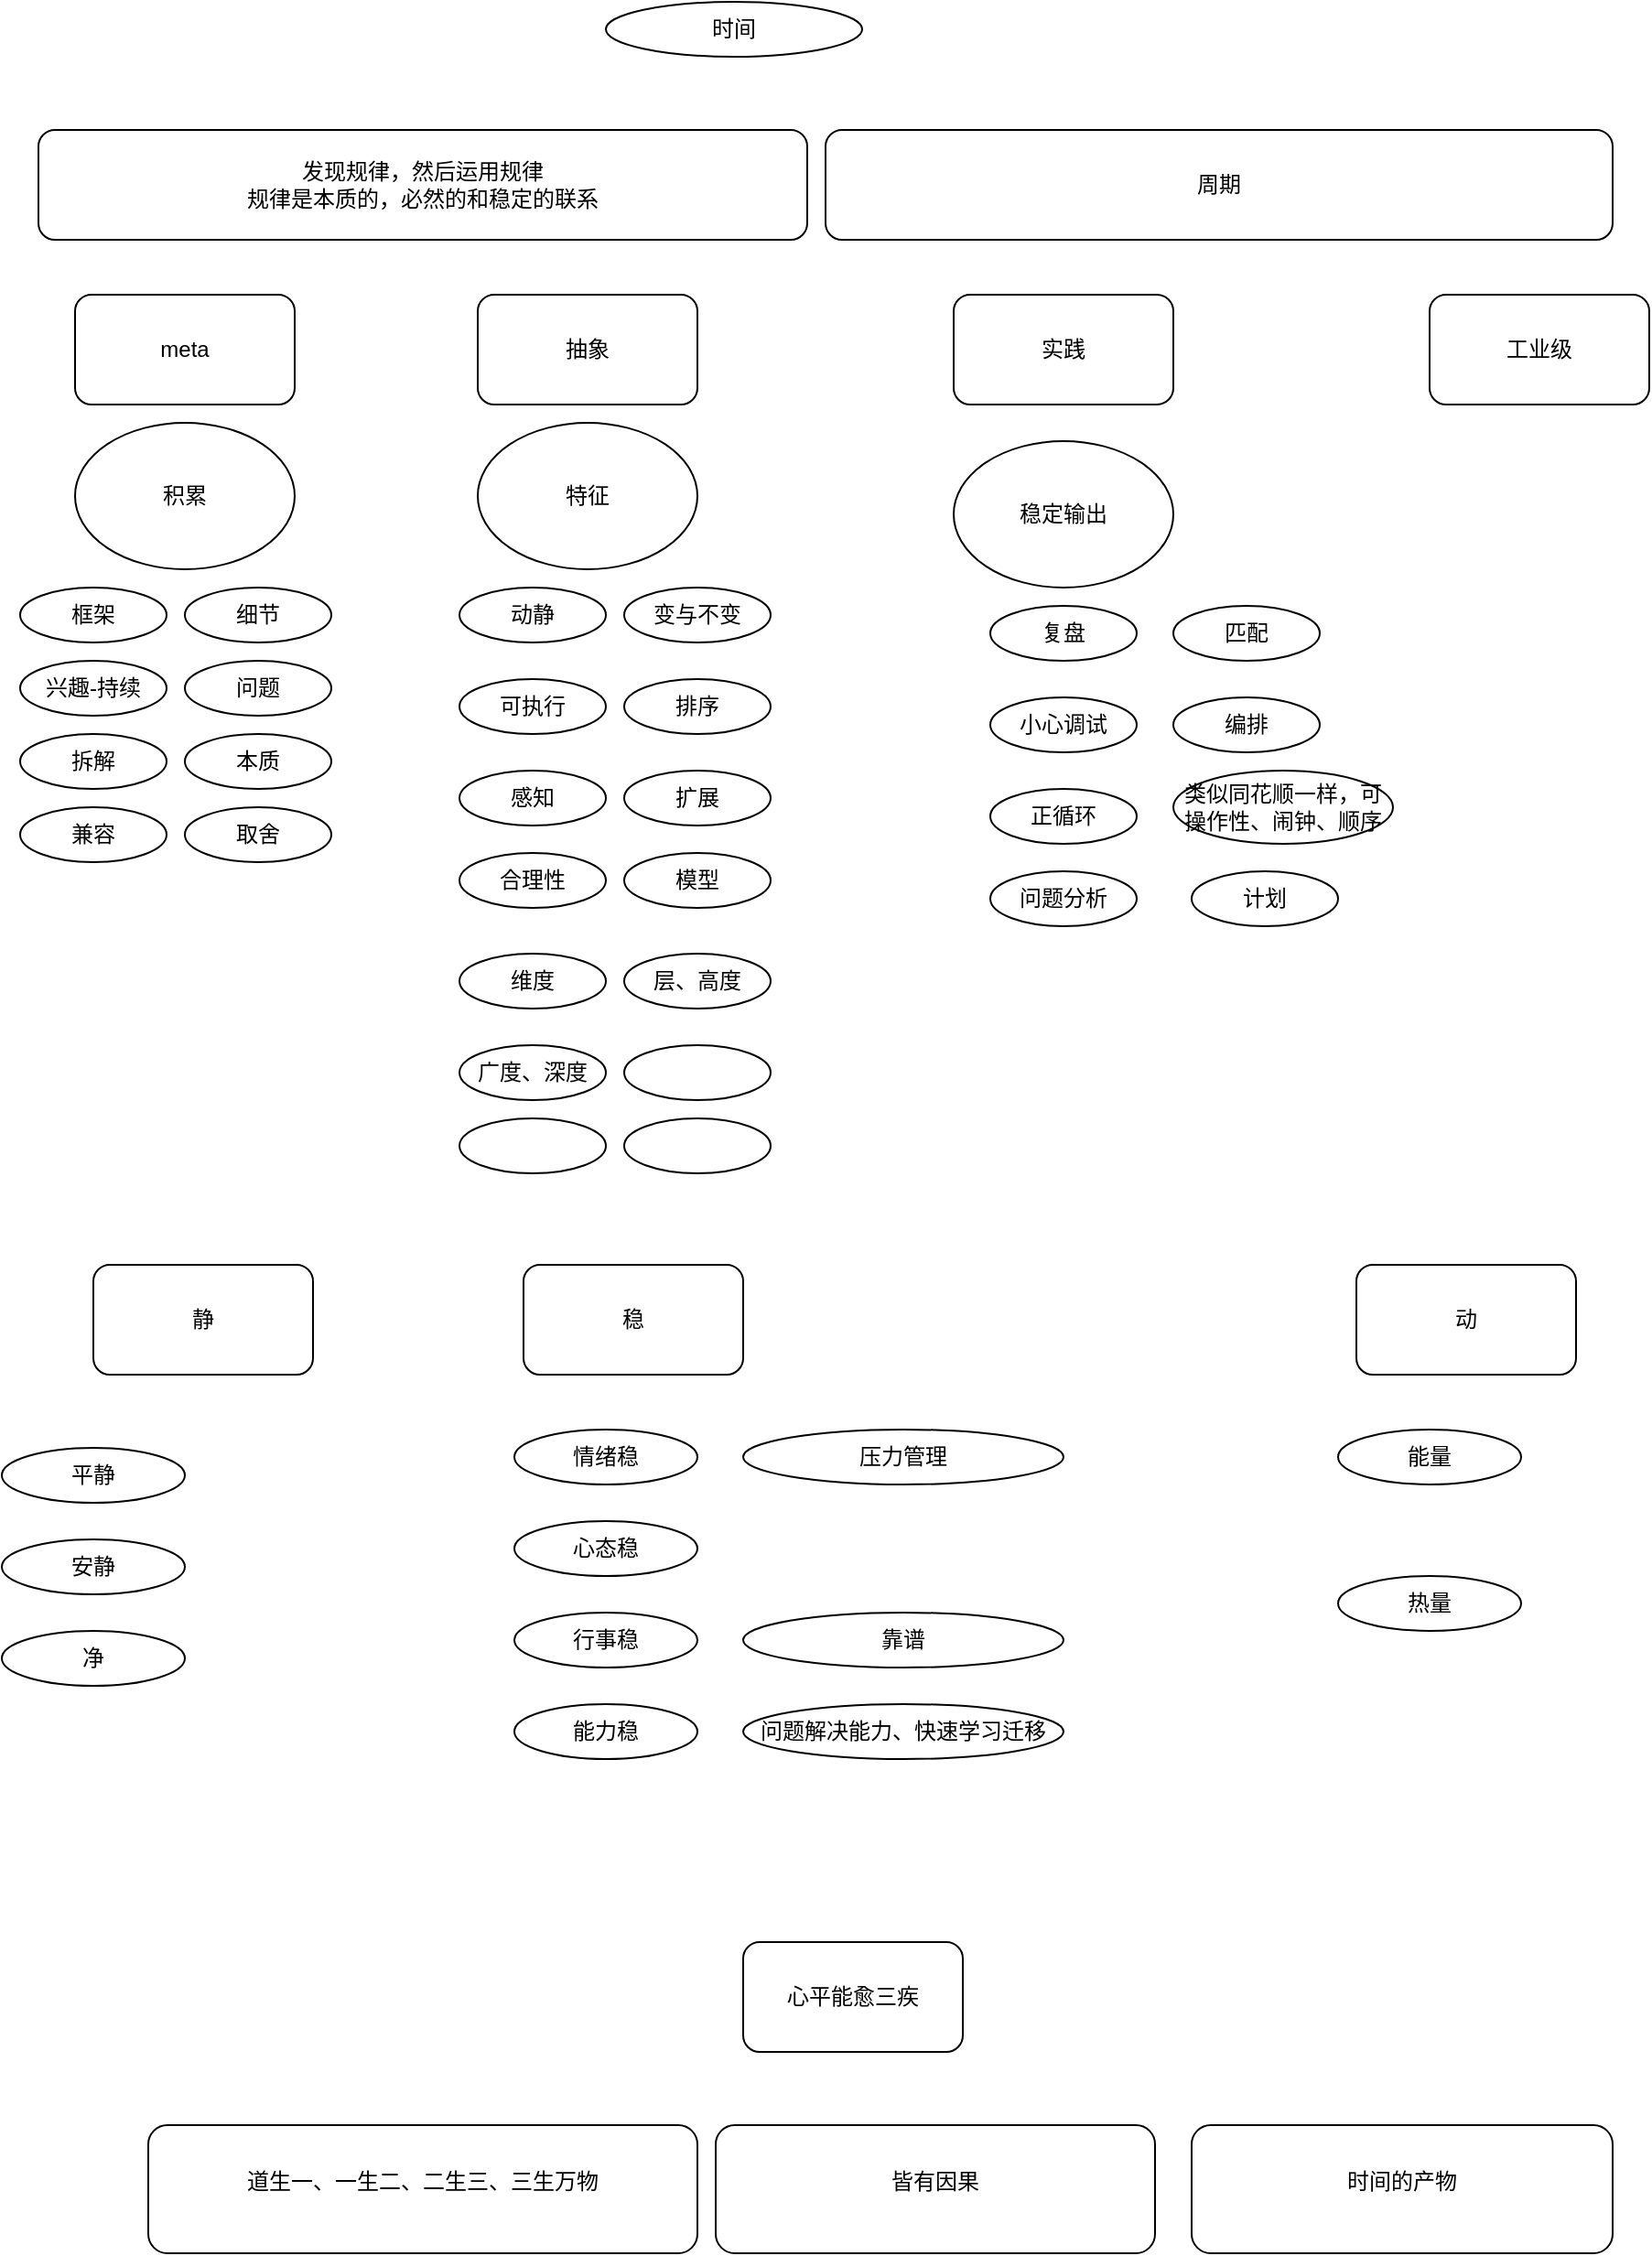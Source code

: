 <mxfile version="21.5.0" type="github">
  <diagram name="第 1 页" id="rTPwLOT8dQKmeTv-qtUL">
    <mxGraphModel dx="2514" dy="855" grid="1" gridSize="10" guides="1" tooltips="1" connect="1" arrows="1" fold="1" page="1" pageScale="1" pageWidth="827" pageHeight="1169" math="0" shadow="0">
      <root>
        <mxCell id="0" />
        <mxCell id="1" parent="0" />
        <mxCell id="M46LtMXxfjl9Ee6TElll-1" value="抽象" style="rounded=1;whiteSpace=wrap;html=1;" vertex="1" parent="1">
          <mxGeometry x="210" y="280" width="120" height="60" as="geometry" />
        </mxCell>
        <mxCell id="M46LtMXxfjl9Ee6TElll-2" value="实践" style="rounded=1;whiteSpace=wrap;html=1;" vertex="1" parent="1">
          <mxGeometry x="470" y="280" width="120" height="60" as="geometry" />
        </mxCell>
        <mxCell id="M46LtMXxfjl9Ee6TElll-3" value="稳定输出" style="ellipse;whiteSpace=wrap;html=1;" vertex="1" parent="1">
          <mxGeometry x="470" y="360" width="120" height="80" as="geometry" />
        </mxCell>
        <mxCell id="M46LtMXxfjl9Ee6TElll-4" value="特征" style="ellipse;whiteSpace=wrap;html=1;" vertex="1" parent="1">
          <mxGeometry x="210" y="350" width="120" height="80" as="geometry" />
        </mxCell>
        <mxCell id="M46LtMXxfjl9Ee6TElll-5" value="动静" style="ellipse;whiteSpace=wrap;html=1;" vertex="1" parent="1">
          <mxGeometry x="200" y="440" width="80" height="30" as="geometry" />
        </mxCell>
        <mxCell id="M46LtMXxfjl9Ee6TElll-6" value="变与不变" style="ellipse;whiteSpace=wrap;html=1;" vertex="1" parent="1">
          <mxGeometry x="290" y="440" width="80" height="30" as="geometry" />
        </mxCell>
        <mxCell id="M46LtMXxfjl9Ee6TElll-7" value="可执行" style="ellipse;whiteSpace=wrap;html=1;" vertex="1" parent="1">
          <mxGeometry x="200" y="490" width="80" height="30" as="geometry" />
        </mxCell>
        <mxCell id="M46LtMXxfjl9Ee6TElll-8" value="排序" style="ellipse;whiteSpace=wrap;html=1;" vertex="1" parent="1">
          <mxGeometry x="290" y="490" width="80" height="30" as="geometry" />
        </mxCell>
        <mxCell id="M46LtMXxfjl9Ee6TElll-9" value="感知" style="ellipse;whiteSpace=wrap;html=1;" vertex="1" parent="1">
          <mxGeometry x="200" y="540" width="80" height="30" as="geometry" />
        </mxCell>
        <mxCell id="M46LtMXxfjl9Ee6TElll-10" value="扩展" style="ellipse;whiteSpace=wrap;html=1;" vertex="1" parent="1">
          <mxGeometry x="290" y="540" width="80" height="30" as="geometry" />
        </mxCell>
        <mxCell id="M46LtMXxfjl9Ee6TElll-11" value="合理性" style="ellipse;whiteSpace=wrap;html=1;" vertex="1" parent="1">
          <mxGeometry x="200" y="585" width="80" height="30" as="geometry" />
        </mxCell>
        <mxCell id="M46LtMXxfjl9Ee6TElll-12" value="模型" style="ellipse;whiteSpace=wrap;html=1;" vertex="1" parent="1">
          <mxGeometry x="290" y="585" width="80" height="30" as="geometry" />
        </mxCell>
        <mxCell id="M46LtMXxfjl9Ee6TElll-13" value="维度" style="ellipse;whiteSpace=wrap;html=1;" vertex="1" parent="1">
          <mxGeometry x="200" y="640" width="80" height="30" as="geometry" />
        </mxCell>
        <mxCell id="M46LtMXxfjl9Ee6TElll-14" value="层、高度" style="ellipse;whiteSpace=wrap;html=1;" vertex="1" parent="1">
          <mxGeometry x="290" y="640" width="80" height="30" as="geometry" />
        </mxCell>
        <mxCell id="M46LtMXxfjl9Ee6TElll-15" value="广度、深度" style="ellipse;whiteSpace=wrap;html=1;" vertex="1" parent="1">
          <mxGeometry x="200" y="690" width="80" height="30" as="geometry" />
        </mxCell>
        <mxCell id="M46LtMXxfjl9Ee6TElll-16" value="" style="ellipse;whiteSpace=wrap;html=1;" vertex="1" parent="1">
          <mxGeometry x="290" y="690" width="80" height="30" as="geometry" />
        </mxCell>
        <mxCell id="M46LtMXxfjl9Ee6TElll-17" value="" style="ellipse;whiteSpace=wrap;html=1;" vertex="1" parent="1">
          <mxGeometry x="200" y="730" width="80" height="30" as="geometry" />
        </mxCell>
        <mxCell id="M46LtMXxfjl9Ee6TElll-18" value="" style="ellipse;whiteSpace=wrap;html=1;" vertex="1" parent="1">
          <mxGeometry x="290" y="730" width="80" height="30" as="geometry" />
        </mxCell>
        <mxCell id="M46LtMXxfjl9Ee6TElll-19" value="复盘" style="ellipse;whiteSpace=wrap;html=1;" vertex="1" parent="1">
          <mxGeometry x="490" y="450" width="80" height="30" as="geometry" />
        </mxCell>
        <mxCell id="M46LtMXxfjl9Ee6TElll-20" value="小心调试" style="ellipse;whiteSpace=wrap;html=1;" vertex="1" parent="1">
          <mxGeometry x="490" y="500" width="80" height="30" as="geometry" />
        </mxCell>
        <mxCell id="M46LtMXxfjl9Ee6TElll-21" value="正循环" style="ellipse;whiteSpace=wrap;html=1;" vertex="1" parent="1">
          <mxGeometry x="490" y="550" width="80" height="30" as="geometry" />
        </mxCell>
        <mxCell id="M46LtMXxfjl9Ee6TElll-22" value="时间" style="ellipse;whiteSpace=wrap;html=1;" vertex="1" parent="1">
          <mxGeometry x="280" y="120" width="140" height="30" as="geometry" />
        </mxCell>
        <mxCell id="M46LtMXxfjl9Ee6TElll-23" value="meta" style="rounded=1;whiteSpace=wrap;html=1;" vertex="1" parent="1">
          <mxGeometry x="-10" y="280" width="120" height="60" as="geometry" />
        </mxCell>
        <mxCell id="M46LtMXxfjl9Ee6TElll-24" value="积累" style="ellipse;whiteSpace=wrap;html=1;" vertex="1" parent="1">
          <mxGeometry x="-10" y="350" width="120" height="80" as="geometry" />
        </mxCell>
        <mxCell id="M46LtMXxfjl9Ee6TElll-25" value="问题分析" style="ellipse;whiteSpace=wrap;html=1;" vertex="1" parent="1">
          <mxGeometry x="490" y="595" width="80" height="30" as="geometry" />
        </mxCell>
        <mxCell id="M46LtMXxfjl9Ee6TElll-26" value="匹配" style="ellipse;whiteSpace=wrap;html=1;" vertex="1" parent="1">
          <mxGeometry x="590" y="450" width="80" height="30" as="geometry" />
        </mxCell>
        <mxCell id="M46LtMXxfjl9Ee6TElll-27" value="编排" style="ellipse;whiteSpace=wrap;html=1;" vertex="1" parent="1">
          <mxGeometry x="590" y="500" width="80" height="30" as="geometry" />
        </mxCell>
        <mxCell id="M46LtMXxfjl9Ee6TElll-28" value="类似同花顺一样，可操作性、闹钟、顺序" style="ellipse;whiteSpace=wrap;html=1;" vertex="1" parent="1">
          <mxGeometry x="590" y="540" width="120" height="40" as="geometry" />
        </mxCell>
        <mxCell id="M46LtMXxfjl9Ee6TElll-29" value="发现规律，然后运用规律&lt;br&gt;规律是本质的，必然的和稳定的联系" style="rounded=1;whiteSpace=wrap;html=1;" vertex="1" parent="1">
          <mxGeometry x="-30" y="190" width="420" height="60" as="geometry" />
        </mxCell>
        <mxCell id="M46LtMXxfjl9Ee6TElll-31" value="工业级" style="rounded=1;whiteSpace=wrap;html=1;" vertex="1" parent="1">
          <mxGeometry x="730" y="280" width="120" height="60" as="geometry" />
        </mxCell>
        <mxCell id="M46LtMXxfjl9Ee6TElll-32" value="周期" style="rounded=1;whiteSpace=wrap;html=1;" vertex="1" parent="1">
          <mxGeometry x="400" y="190" width="430" height="60" as="geometry" />
        </mxCell>
        <mxCell id="M46LtMXxfjl9Ee6TElll-33" value="框架" style="ellipse;whiteSpace=wrap;html=1;" vertex="1" parent="1">
          <mxGeometry x="-40" y="440" width="80" height="30" as="geometry" />
        </mxCell>
        <mxCell id="M46LtMXxfjl9Ee6TElll-34" value="细节" style="ellipse;whiteSpace=wrap;html=1;" vertex="1" parent="1">
          <mxGeometry x="50" y="440" width="80" height="30" as="geometry" />
        </mxCell>
        <mxCell id="M46LtMXxfjl9Ee6TElll-35" value="兴趣-持续" style="ellipse;whiteSpace=wrap;html=1;" vertex="1" parent="1">
          <mxGeometry x="-40" y="480" width="80" height="30" as="geometry" />
        </mxCell>
        <mxCell id="M46LtMXxfjl9Ee6TElll-36" value="计划" style="ellipse;whiteSpace=wrap;html=1;" vertex="1" parent="1">
          <mxGeometry x="600" y="595" width="80" height="30" as="geometry" />
        </mxCell>
        <mxCell id="M46LtMXxfjl9Ee6TElll-37" value="问题" style="ellipse;whiteSpace=wrap;html=1;" vertex="1" parent="1">
          <mxGeometry x="50" y="480" width="80" height="30" as="geometry" />
        </mxCell>
        <mxCell id="M46LtMXxfjl9Ee6TElll-38" value="本质" style="ellipse;whiteSpace=wrap;html=1;" vertex="1" parent="1">
          <mxGeometry x="50" y="520" width="80" height="30" as="geometry" />
        </mxCell>
        <mxCell id="M46LtMXxfjl9Ee6TElll-39" value="拆解" style="ellipse;whiteSpace=wrap;html=1;" vertex="1" parent="1">
          <mxGeometry x="-40" y="520" width="80" height="30" as="geometry" />
        </mxCell>
        <mxCell id="M46LtMXxfjl9Ee6TElll-40" value="取舍" style="ellipse;whiteSpace=wrap;html=1;" vertex="1" parent="1">
          <mxGeometry x="50" y="560" width="80" height="30" as="geometry" />
        </mxCell>
        <mxCell id="M46LtMXxfjl9Ee6TElll-41" value="兼容" style="ellipse;whiteSpace=wrap;html=1;" vertex="1" parent="1">
          <mxGeometry x="-40" y="560" width="80" height="30" as="geometry" />
        </mxCell>
        <mxCell id="M46LtMXxfjl9Ee6TElll-43" value="静" style="rounded=1;whiteSpace=wrap;html=1;" vertex="1" parent="1">
          <mxGeometry y="810" width="120" height="60" as="geometry" />
        </mxCell>
        <mxCell id="M46LtMXxfjl9Ee6TElll-44" value="稳" style="rounded=1;whiteSpace=wrap;html=1;" vertex="1" parent="1">
          <mxGeometry x="235" y="810" width="120" height="60" as="geometry" />
        </mxCell>
        <mxCell id="M46LtMXxfjl9Ee6TElll-45" value="净" style="ellipse;whiteSpace=wrap;html=1;" vertex="1" parent="1">
          <mxGeometry x="-50" y="1010" width="100" height="30" as="geometry" />
        </mxCell>
        <mxCell id="M46LtMXxfjl9Ee6TElll-46" value="情绪稳" style="ellipse;whiteSpace=wrap;html=1;" vertex="1" parent="1">
          <mxGeometry x="230" y="900" width="100" height="30" as="geometry" />
        </mxCell>
        <mxCell id="M46LtMXxfjl9Ee6TElll-47" value="心态稳" style="ellipse;whiteSpace=wrap;html=1;" vertex="1" parent="1">
          <mxGeometry x="230" y="950" width="100" height="30" as="geometry" />
        </mxCell>
        <mxCell id="M46LtMXxfjl9Ee6TElll-48" value="行事稳" style="ellipse;whiteSpace=wrap;html=1;" vertex="1" parent="1">
          <mxGeometry x="230" y="1000" width="100" height="30" as="geometry" />
        </mxCell>
        <mxCell id="M46LtMXxfjl9Ee6TElll-49" value="能力稳" style="ellipse;whiteSpace=wrap;html=1;" vertex="1" parent="1">
          <mxGeometry x="230" y="1050" width="100" height="30" as="geometry" />
        </mxCell>
        <mxCell id="M46LtMXxfjl9Ee6TElll-50" value="&lt;div class=&quot;lake-content&quot;&gt;问题解决能力、快速学习迁移&lt;/div&gt;" style="ellipse;whiteSpace=wrap;html=1;" vertex="1" parent="1">
          <mxGeometry x="355" y="1050" width="175" height="30" as="geometry" />
        </mxCell>
        <mxCell id="M46LtMXxfjl9Ee6TElll-51" value="&lt;div class=&quot;lake-content&quot;&gt;&lt;div class=&quot;lake-content&quot;&gt;靠谱&lt;/div&gt;&lt;/div&gt;" style="ellipse;whiteSpace=wrap;html=1;" vertex="1" parent="1">
          <mxGeometry x="355" y="1000" width="175" height="30" as="geometry" />
        </mxCell>
        <mxCell id="M46LtMXxfjl9Ee6TElll-52" value="&lt;div class=&quot;lake-content&quot;&gt;&lt;div class=&quot;lake-content&quot;&gt;压力管理&lt;/div&gt;&lt;/div&gt;" style="ellipse;whiteSpace=wrap;html=1;" vertex="1" parent="1">
          <mxGeometry x="355" y="900" width="175" height="30" as="geometry" />
        </mxCell>
        <mxCell id="M46LtMXxfjl9Ee6TElll-53" value="平静" style="ellipse;whiteSpace=wrap;html=1;" vertex="1" parent="1">
          <mxGeometry x="-50" y="910" width="100" height="30" as="geometry" />
        </mxCell>
        <mxCell id="M46LtMXxfjl9Ee6TElll-54" value="安静" style="ellipse;whiteSpace=wrap;html=1;" vertex="1" parent="1">
          <mxGeometry x="-50" y="960" width="100" height="30" as="geometry" />
        </mxCell>
        <mxCell id="M46LtMXxfjl9Ee6TElll-55" value="心平能愈三疾" style="rounded=1;whiteSpace=wrap;html=1;" vertex="1" parent="1">
          <mxGeometry x="355" y="1180" width="120" height="60" as="geometry" />
        </mxCell>
        <mxCell id="M46LtMXxfjl9Ee6TElll-56" value="动" style="rounded=1;whiteSpace=wrap;html=1;" vertex="1" parent="1">
          <mxGeometry x="690" y="810" width="120" height="60" as="geometry" />
        </mxCell>
        <mxCell id="M46LtMXxfjl9Ee6TElll-57" value="能量" style="ellipse;whiteSpace=wrap;html=1;" vertex="1" parent="1">
          <mxGeometry x="680" y="900" width="100" height="30" as="geometry" />
        </mxCell>
        <mxCell id="M46LtMXxfjl9Ee6TElll-58" value="热量" style="ellipse;whiteSpace=wrap;html=1;" vertex="1" parent="1">
          <mxGeometry x="680" y="980" width="100" height="30" as="geometry" />
        </mxCell>
        <mxCell id="M46LtMXxfjl9Ee6TElll-59" value="&lt;div class=&quot;lake-content&quot;&gt;&lt;p style=&quot;margin: 0; padding: 0; min-height: 24px&quot; class=&quot;ne-p&quot; id=&quot;u86e4640a&quot;&gt;道生一、一生二、二生三、三生万物&lt;/p&gt;&lt;/div&gt;" style="rounded=1;whiteSpace=wrap;html=1;" vertex="1" parent="1">
          <mxGeometry x="30" y="1280" width="300" height="70" as="geometry" />
        </mxCell>
        <mxCell id="M46LtMXxfjl9Ee6TElll-60" value="&lt;div class=&quot;lake-content&quot;&gt;&lt;p style=&quot;margin: 0; padding: 0; min-height: 24px&quot; class=&quot;ne-p&quot; id=&quot;u86e4640a&quot;&gt;皆有因果&lt;/p&gt;&lt;/div&gt;" style="rounded=1;whiteSpace=wrap;html=1;" vertex="1" parent="1">
          <mxGeometry x="340" y="1280" width="240" height="70" as="geometry" />
        </mxCell>
        <mxCell id="M46LtMXxfjl9Ee6TElll-61" value="&lt;div class=&quot;lake-content&quot;&gt;&lt;p style=&quot;margin: 0; padding: 0; min-height: 24px&quot; class=&quot;ne-p&quot; id=&quot;u86e4640a&quot;&gt;时间的产物&lt;/p&gt;&lt;/div&gt;" style="rounded=1;whiteSpace=wrap;html=1;" vertex="1" parent="1">
          <mxGeometry x="600" y="1280" width="230" height="70" as="geometry" />
        </mxCell>
      </root>
    </mxGraphModel>
  </diagram>
</mxfile>
